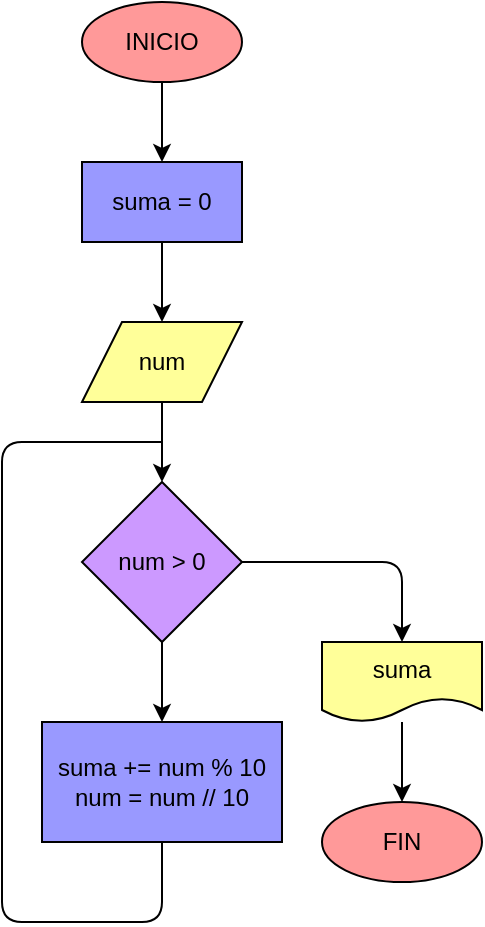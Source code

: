 <mxfile>
    <diagram id="My981FlcOrfVmwsAvDla" name="Página-1">
        <mxGraphModel dx="542" dy="430" grid="1" gridSize="10" guides="1" tooltips="1" connect="1" arrows="1" fold="1" page="1" pageScale="1" pageWidth="827" pageHeight="1169" math="0" shadow="0">
            <root>
                <mxCell id="0"/>
                <mxCell id="1" parent="0"/>
                <mxCell id="5" value="" style="edgeStyle=none;html=1;strokeColor=#000000;fontColor=#000000;" parent="1" source="2" target="4" edge="1">
                    <mxGeometry relative="1" as="geometry"/>
                </mxCell>
                <mxCell id="2" value="INICIO" style="ellipse;whiteSpace=wrap;html=1;strokeColor=#000000;fontColor=#000000;fillColor=#FF9999;" parent="1" vertex="1">
                    <mxGeometry x="200" y="80" width="80" height="40" as="geometry"/>
                </mxCell>
                <mxCell id="7" value="" style="edgeStyle=none;html=1;fontColor=#000000;strokeColor=#000000;" edge="1" parent="1" source="4" target="6">
                    <mxGeometry relative="1" as="geometry"/>
                </mxCell>
                <mxCell id="4" value="suma = 0" style="whiteSpace=wrap;html=1;strokeColor=#000000;fontColor=#000000;fillColor=#9999FF;" parent="1" vertex="1">
                    <mxGeometry x="200" y="160" width="80" height="40" as="geometry"/>
                </mxCell>
                <mxCell id="9" value="" style="edgeStyle=none;html=1;fontColor=#000000;strokeColor=#000000;" edge="1" parent="1" source="6" target="8">
                    <mxGeometry relative="1" as="geometry"/>
                </mxCell>
                <mxCell id="6" value="num" style="shape=parallelogram;perimeter=parallelogramPerimeter;whiteSpace=wrap;html=1;fixedSize=1;fillColor=#FFFF99;strokeColor=#000000;fontColor=#000000;" vertex="1" parent="1">
                    <mxGeometry x="200" y="240" width="80" height="40" as="geometry"/>
                </mxCell>
                <mxCell id="11" value="" style="edgeStyle=none;html=1;fontColor=#000000;strokeColor=#000000;" edge="1" parent="1" source="8" target="10">
                    <mxGeometry relative="1" as="geometry"/>
                </mxCell>
                <mxCell id="14" value="" style="edgeStyle=orthogonalEdgeStyle;html=1;fontColor=#000000;endArrow=classic;endFill=1;strokeColor=#000000;entryX=0.5;entryY=0;entryDx=0;entryDy=0;" edge="1" parent="1" source="8" target="13">
                    <mxGeometry relative="1" as="geometry"/>
                </mxCell>
                <mxCell id="8" value="num &amp;gt; 0" style="rhombus;whiteSpace=wrap;html=1;fillColor=#CC99FF;strokeColor=#000000;fontColor=#000000;" vertex="1" parent="1">
                    <mxGeometry x="200" y="320" width="80" height="80" as="geometry"/>
                </mxCell>
                <mxCell id="12" style="edgeStyle=none;html=1;fontColor=#000000;strokeColor=#000000;endArrow=none;endFill=0;" edge="1" parent="1" source="10">
                    <mxGeometry relative="1" as="geometry">
                        <mxPoint x="240" y="300" as="targetPoint"/>
                        <Array as="points">
                            <mxPoint x="240" y="540"/>
                            <mxPoint x="160" y="540"/>
                            <mxPoint x="160" y="300"/>
                        </Array>
                    </mxGeometry>
                </mxCell>
                <mxCell id="10" value="suma += num % 10&lt;br&gt;num = num // 10" style="whiteSpace=wrap;html=1;fillColor=#9999FF;strokeColor=#000000;fontColor=#000000;" vertex="1" parent="1">
                    <mxGeometry x="180" y="440" width="120" height="60" as="geometry"/>
                </mxCell>
                <mxCell id="16" value="" style="edgeStyle=orthogonalEdgeStyle;html=1;fontColor=#000000;endArrow=classic;endFill=1;strokeColor=#000000;" edge="1" parent="1" source="13" target="15">
                    <mxGeometry relative="1" as="geometry"/>
                </mxCell>
                <mxCell id="13" value="suma" style="shape=document;whiteSpace=wrap;html=1;boundedLbl=1;fillColor=#FFFF99;strokeColor=#000000;fontColor=#000000;" vertex="1" parent="1">
                    <mxGeometry x="320" y="400" width="80" height="40" as="geometry"/>
                </mxCell>
                <mxCell id="15" value="FIN" style="ellipse;whiteSpace=wrap;html=1;fillColor=#FF9999;strokeColor=#000000;fontColor=#000000;" vertex="1" parent="1">
                    <mxGeometry x="320" y="480" width="80" height="40" as="geometry"/>
                </mxCell>
            </root>
        </mxGraphModel>
    </diagram>
</mxfile>
